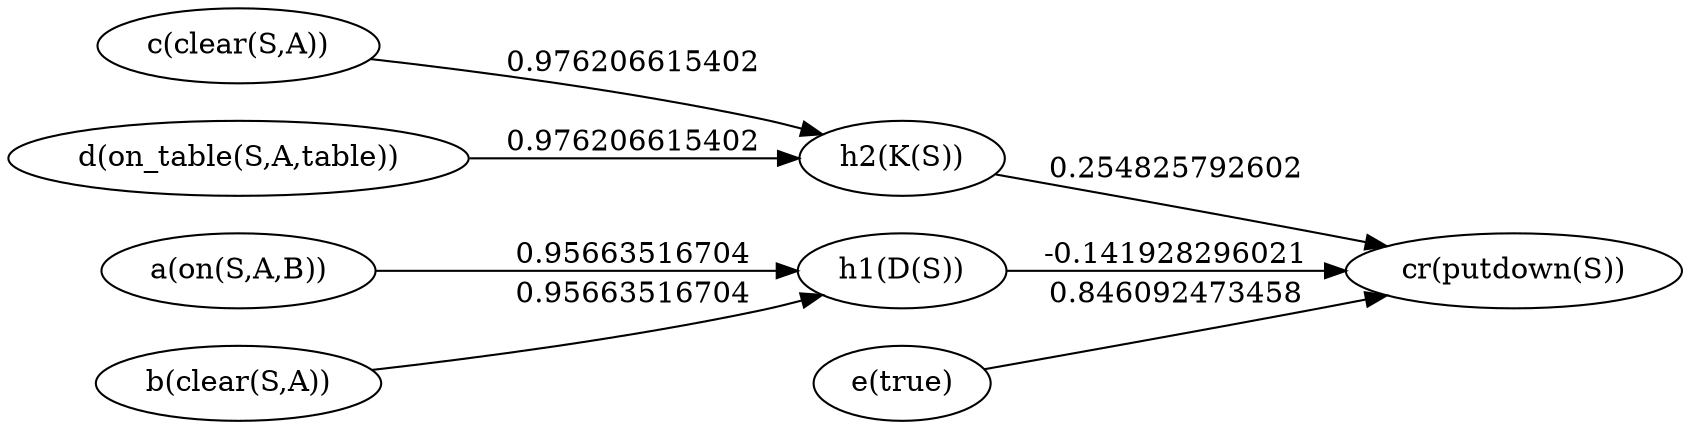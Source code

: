 digraph G {rankdir=LR;
"a(on(S,A,B))"->"h1(D(S))"[label = 0.95663516704]
"b(clear(S,A))"->"h1(D(S))"[label = 0.95663516704]
"c(clear(S,A))"->"h2(K(S))"[label = 0.976206615402]
"d(on_table(S,A,table))"->"h2(K(S))"[label = 0.976206615402]
"e(true)"->"cr(putdown(S))"[label = 0.846092473458]
"h1(D(S))"->"cr(putdown(S))"[label = -0.141928296021]
"h2(K(S))"->"cr(putdown(S))"[label = 0.254825792602]
}
